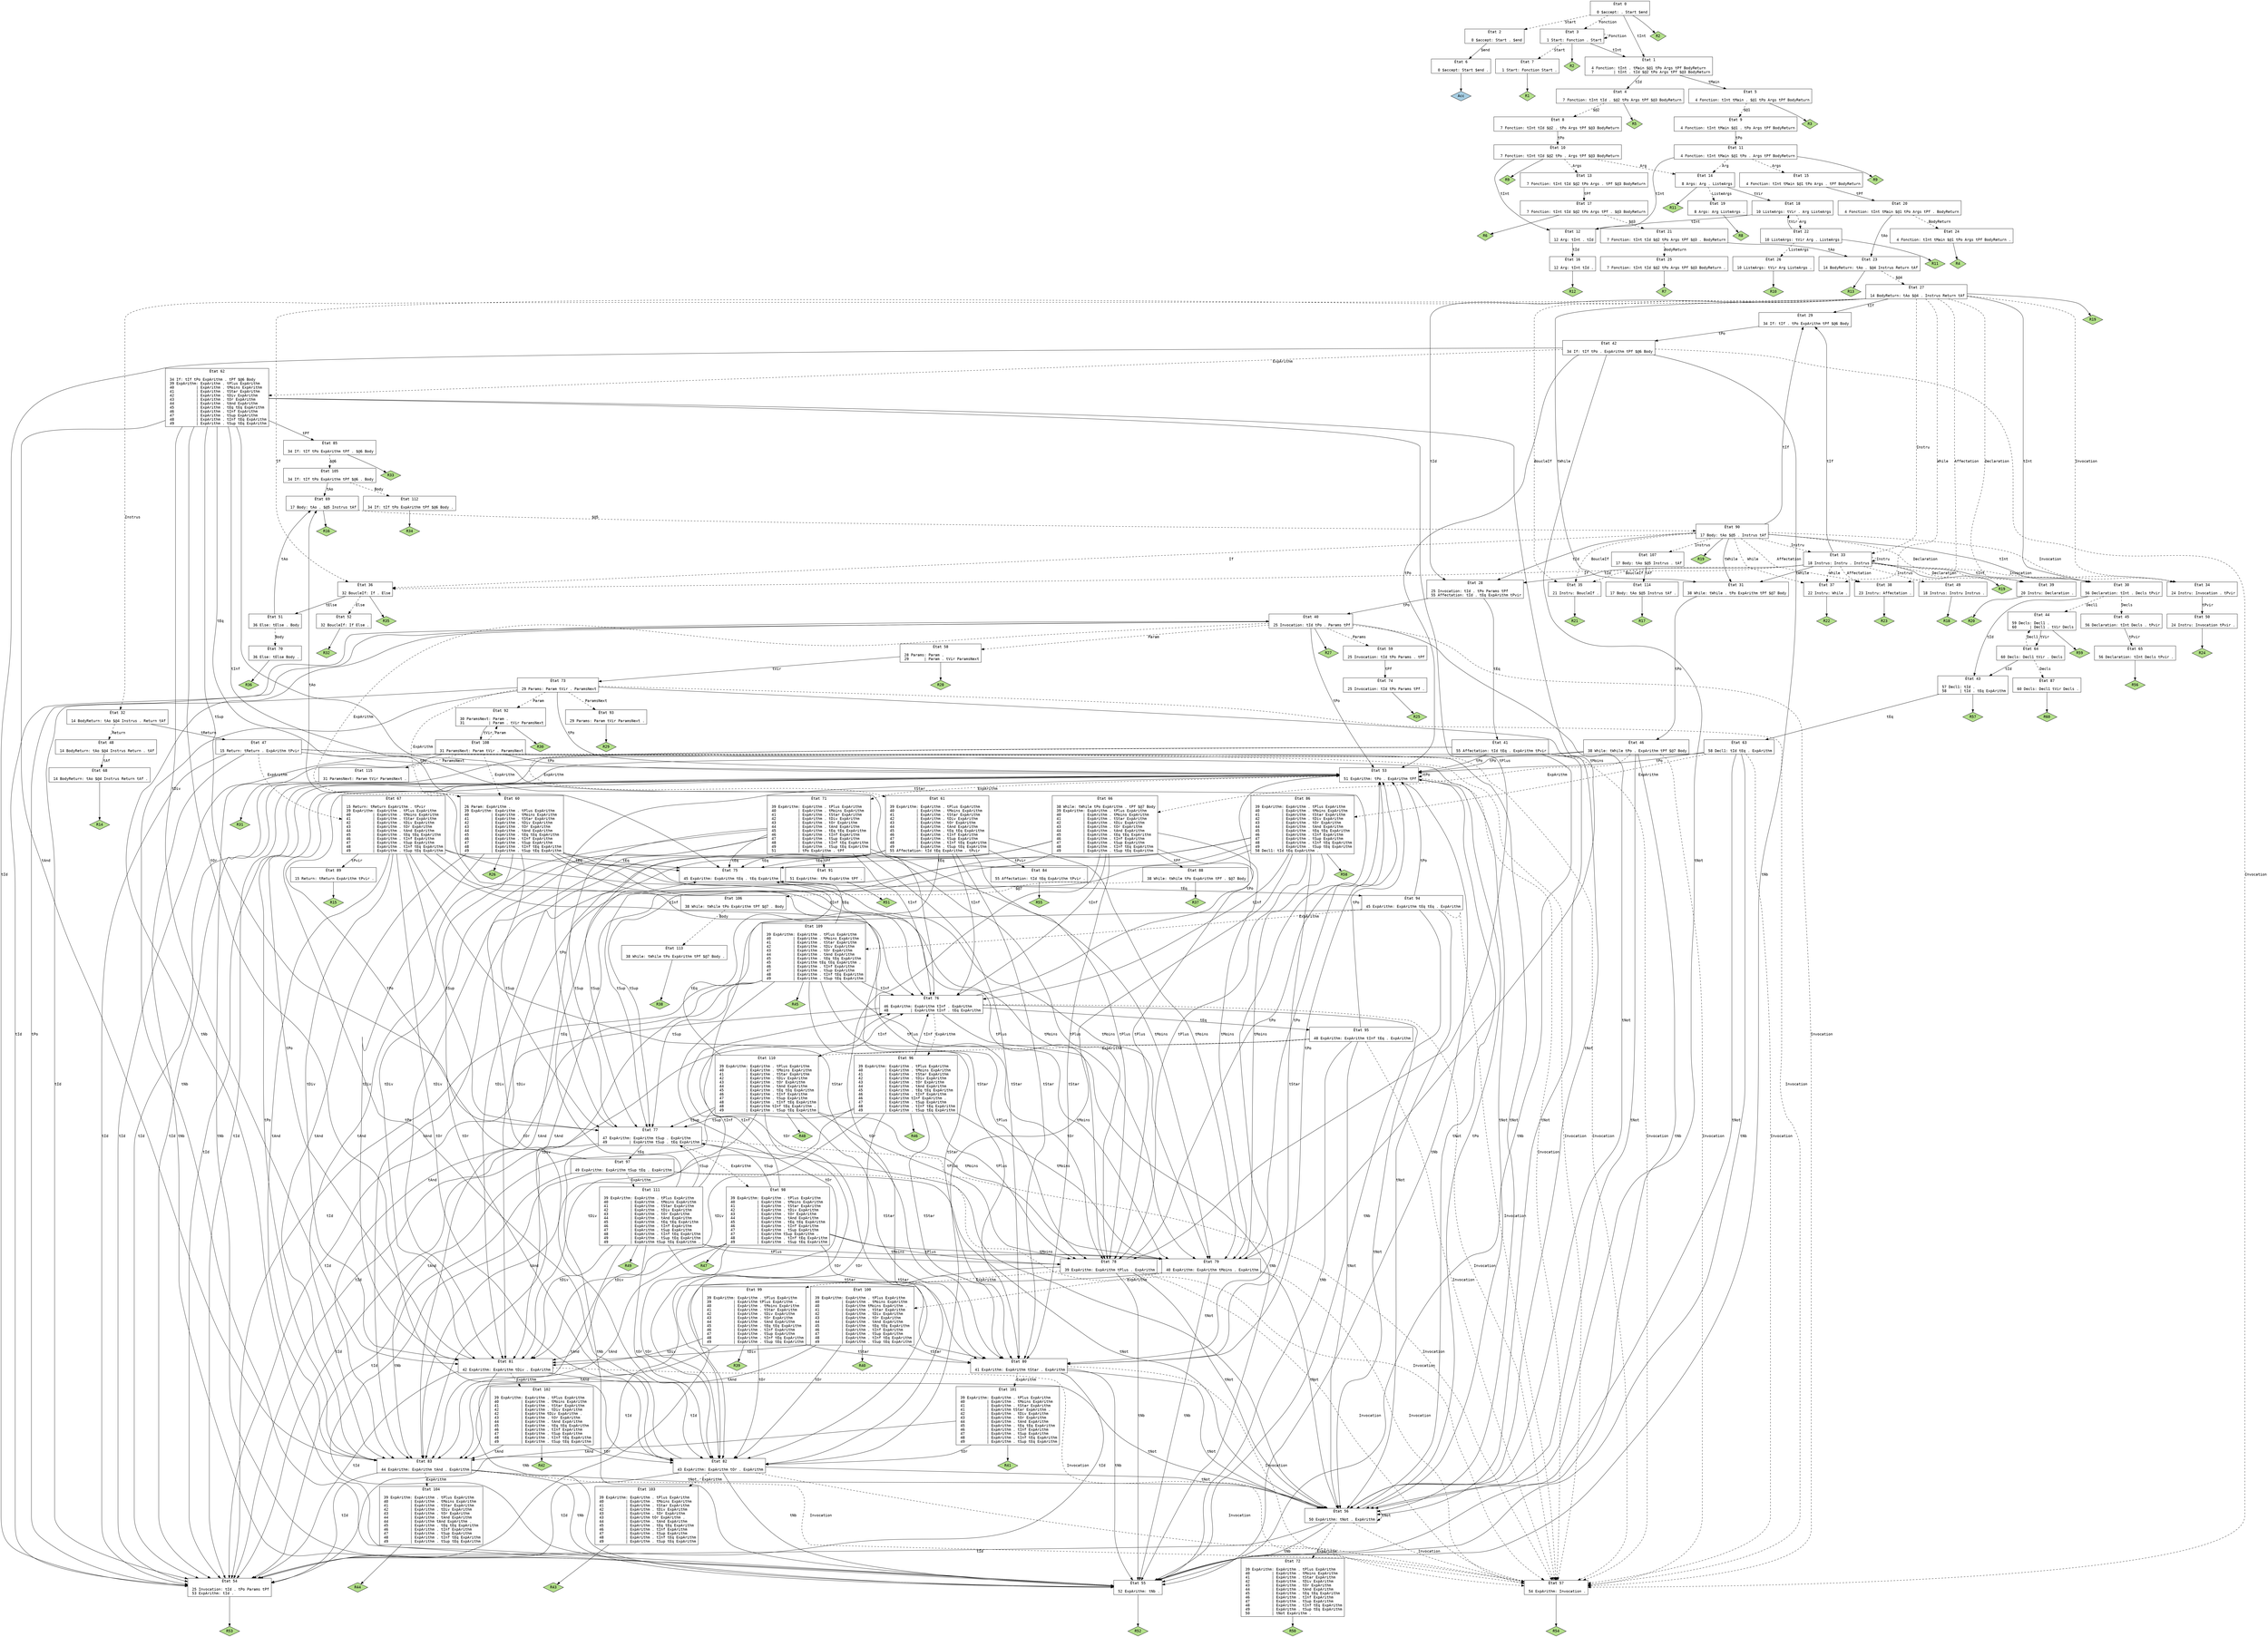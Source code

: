 // Produit par GNU Bison 3.0.2.
// Rapporter les bugs à <bug-bison@gnu.org>.
// Page d'accueil: <http://www.gnu.org/software/bison/>.

digraph "source.yacc"
{
  node [fontname = courier, shape = box, colorscheme = paired6]
  edge [fontname = courier]

  0 [label="État 0\n\l  0 $accept: . Start $end\l"]
  0 -> 1 [style=solid label="tInt"]
  0 -> 2 [style=dashed label="Start"]
  0 -> 3 [style=dashed label="Fonction"]
  0 -> "0R2" [style=solid]
 "0R2" [label="R2", fillcolor=3, shape=diamond, style=filled]
  1 [label="État 1\n\l  4 Fonction: tInt . tMain $@1 tPo Args tPf BodyReturn\l  7         | tInt . tId $@2 tPo Args tPf $@3 BodyReturn\l"]
  1 -> 4 [style=solid label="tId"]
  1 -> 5 [style=solid label="tMain"]
  2 [label="État 2\n\l  0 $accept: Start . $end\l"]
  2 -> 6 [style=solid label="$end"]
  3 [label="État 3\n\l  1 Start: Fonction . Start\l"]
  3 -> 1 [style=solid label="tInt"]
  3 -> 7 [style=dashed label="Start"]
  3 -> 3 [style=dashed label="Fonction"]
  3 -> "3R2" [style=solid]
 "3R2" [label="R2", fillcolor=3, shape=diamond, style=filled]
  4 [label="État 4\n\l  7 Fonction: tInt tId . $@2 tPo Args tPf $@3 BodyReturn\l"]
  4 -> 8 [style=dashed label="$@2"]
  4 -> "4R5" [style=solid]
 "4R5" [label="R5", fillcolor=3, shape=diamond, style=filled]
  5 [label="État 5\n\l  4 Fonction: tInt tMain . $@1 tPo Args tPf BodyReturn\l"]
  5 -> 9 [style=dashed label="$@1"]
  5 -> "5R3" [style=solid]
 "5R3" [label="R3", fillcolor=3, shape=diamond, style=filled]
  6 [label="État 6\n\l  0 $accept: Start $end .\l"]
  6 -> "6R0" [style=solid]
 "6R0" [label="Acc", fillcolor=1, shape=diamond, style=filled]
  7 [label="État 7\n\l  1 Start: Fonction Start .\l"]
  7 -> "7R1" [style=solid]
 "7R1" [label="R1", fillcolor=3, shape=diamond, style=filled]
  8 [label="État 8\n\l  7 Fonction: tInt tId $@2 . tPo Args tPf $@3 BodyReturn\l"]
  8 -> 10 [style=solid label="tPo"]
  9 [label="État 9\n\l  4 Fonction: tInt tMain $@1 . tPo Args tPf BodyReturn\l"]
  9 -> 11 [style=solid label="tPo"]
  10 [label="État 10\n\l  7 Fonction: tInt tId $@2 tPo . Args tPf $@3 BodyReturn\l"]
  10 -> 12 [style=solid label="tInt"]
  10 -> 13 [style=dashed label="Args"]
  10 -> 14 [style=dashed label="Arg"]
  10 -> "10R9" [style=solid]
 "10R9" [label="R9", fillcolor=3, shape=diamond, style=filled]
  11 [label="État 11\n\l  4 Fonction: tInt tMain $@1 tPo . Args tPf BodyReturn\l"]
  11 -> 12 [style=solid label="tInt"]
  11 -> 15 [style=dashed label="Args"]
  11 -> 14 [style=dashed label="Arg"]
  11 -> "11R9" [style=solid]
 "11R9" [label="R9", fillcolor=3, shape=diamond, style=filled]
  12 [label="État 12\n\l 12 Arg: tInt . tId\l"]
  12 -> 16 [style=solid label="tId"]
  13 [label="État 13\n\l  7 Fonction: tInt tId $@2 tPo Args . tPf $@3 BodyReturn\l"]
  13 -> 17 [style=solid label="tPf"]
  14 [label="État 14\n\l  8 Args: Arg . ListeArgs\l"]
  14 -> 18 [style=solid label="tVir"]
  14 -> 19 [style=dashed label="ListeArgs"]
  14 -> "14R11" [style=solid]
 "14R11" [label="R11", fillcolor=3, shape=diamond, style=filled]
  15 [label="État 15\n\l  4 Fonction: tInt tMain $@1 tPo Args . tPf BodyReturn\l"]
  15 -> 20 [style=solid label="tPf"]
  16 [label="État 16\n\l 12 Arg: tInt tId .\l"]
  16 -> "16R12" [style=solid]
 "16R12" [label="R12", fillcolor=3, shape=diamond, style=filled]
  17 [label="État 17\n\l  7 Fonction: tInt tId $@2 tPo Args tPf . $@3 BodyReturn\l"]
  17 -> 21 [style=dashed label="$@3"]
  17 -> "17R6" [style=solid]
 "17R6" [label="R6", fillcolor=3, shape=diamond, style=filled]
  18 [label="État 18\n\l 10 ListeArgs: tVir . Arg ListeArgs\l"]
  18 -> 12 [style=solid label="tInt"]
  18 -> 22 [style=dashed label="Arg"]
  19 [label="État 19\n\l  8 Args: Arg ListeArgs .\l"]
  19 -> "19R8" [style=solid]
 "19R8" [label="R8", fillcolor=3, shape=diamond, style=filled]
  20 [label="État 20\n\l  4 Fonction: tInt tMain $@1 tPo Args tPf . BodyReturn\l"]
  20 -> 23 [style=solid label="tAo"]
  20 -> 24 [style=dashed label="BodyReturn"]
  21 [label="État 21\n\l  7 Fonction: tInt tId $@2 tPo Args tPf $@3 . BodyReturn\l"]
  21 -> 23 [style=solid label="tAo"]
  21 -> 25 [style=dashed label="BodyReturn"]
  22 [label="État 22\n\l 10 ListeArgs: tVir Arg . ListeArgs\l"]
  22 -> 18 [style=solid label="tVir"]
  22 -> 26 [style=dashed label="ListeArgs"]
  22 -> "22R11" [style=solid]
 "22R11" [label="R11", fillcolor=3, shape=diamond, style=filled]
  23 [label="État 23\n\l 14 BodyReturn: tAo . $@4 Instrus Return tAf\l"]
  23 -> 27 [style=dashed label="$@4"]
  23 -> "23R13" [style=solid]
 "23R13" [label="R13", fillcolor=3, shape=diamond, style=filled]
  24 [label="État 24\n\l  4 Fonction: tInt tMain $@1 tPo Args tPf BodyReturn .\l"]
  24 -> "24R4" [style=solid]
 "24R4" [label="R4", fillcolor=3, shape=diamond, style=filled]
  25 [label="État 25\n\l  7 Fonction: tInt tId $@2 tPo Args tPf $@3 BodyReturn .\l"]
  25 -> "25R7" [style=solid]
 "25R7" [label="R7", fillcolor=3, shape=diamond, style=filled]
  26 [label="État 26\n\l 10 ListeArgs: tVir Arg ListeArgs .\l"]
  26 -> "26R10" [style=solid]
 "26R10" [label="R10", fillcolor=3, shape=diamond, style=filled]
  27 [label="État 27\n\l 14 BodyReturn: tAo $@4 . Instrus Return tAf\l"]
  27 -> 28 [style=solid label="tId"]
  27 -> 29 [style=solid label="tIf"]
  27 -> 30 [style=solid label="tInt"]
  27 -> 31 [style=solid label="tWhile"]
  27 -> 32 [style=dashed label="Instrus"]
  27 -> 33 [style=dashed label="Instru"]
  27 -> 34 [style=dashed label="Invocation"]
  27 -> 35 [style=dashed label="BoucleIf"]
  27 -> 36 [style=dashed label="If"]
  27 -> 37 [style=dashed label="While"]
  27 -> 38 [style=dashed label="Affectation"]
  27 -> 39 [style=dashed label="Declaration"]
  27 -> "27R19" [style=solid]
 "27R19" [label="R19", fillcolor=3, shape=diamond, style=filled]
  28 [label="État 28\n\l 25 Invocation: tId . tPo Params tPf\l 55 Affectation: tId . tEq ExpArithm tPvir\l"]
  28 -> 40 [style=solid label="tPo"]
  28 -> 41 [style=solid label="tEq"]
  29 [label="État 29\n\l 34 If: tIf . tPo ExpArithm tPf $@6 Body\l"]
  29 -> 42 [style=solid label="tPo"]
  30 [label="État 30\n\l 56 Declaration: tInt . Decls tPvir\l"]
  30 -> 43 [style=solid label="tId"]
  30 -> 44 [style=dashed label="Decl1"]
  30 -> 45 [style=dashed label="Decls"]
  31 [label="État 31\n\l 38 While: tWhile . tPo ExpArithm tPf $@7 Body\l"]
  31 -> 46 [style=solid label="tPo"]
  32 [label="État 32\n\l 14 BodyReturn: tAo $@4 Instrus . Return tAf\l"]
  32 -> 47 [style=solid label="tReturn"]
  32 -> 48 [style=dashed label="Return"]
  33 [label="État 33\n\l 18 Instrus: Instru . Instrus\l"]
  33 -> 28 [style=solid label="tId"]
  33 -> 29 [style=solid label="tIf"]
  33 -> 30 [style=solid label="tInt"]
  33 -> 31 [style=solid label="tWhile"]
  33 -> 49 [style=dashed label="Instrus"]
  33 -> 33 [style=dashed label="Instru"]
  33 -> 34 [style=dashed label="Invocation"]
  33 -> 35 [style=dashed label="BoucleIf"]
  33 -> 36 [style=dashed label="If"]
  33 -> 37 [style=dashed label="While"]
  33 -> 38 [style=dashed label="Affectation"]
  33 -> 39 [style=dashed label="Declaration"]
  33 -> "33R19" [style=solid]
 "33R19" [label="R19", fillcolor=3, shape=diamond, style=filled]
  34 [label="État 34\n\l 24 Instru: Invocation . tPvir\l"]
  34 -> 50 [style=solid label="tPvir"]
  35 [label="État 35\n\l 21 Instru: BoucleIf .\l"]
  35 -> "35R21" [style=solid]
 "35R21" [label="R21", fillcolor=3, shape=diamond, style=filled]
  36 [label="État 36\n\l 32 BoucleIf: If . Else\l"]
  36 -> 51 [style=solid label="tElse"]
  36 -> 52 [style=dashed label="Else"]
  36 -> "36R35" [style=solid]
 "36R35" [label="R35", fillcolor=3, shape=diamond, style=filled]
  37 [label="État 37\n\l 22 Instru: While .\l"]
  37 -> "37R22" [style=solid]
 "37R22" [label="R22", fillcolor=3, shape=diamond, style=filled]
  38 [label="État 38\n\l 23 Instru: Affectation .\l"]
  38 -> "38R23" [style=solid]
 "38R23" [label="R23", fillcolor=3, shape=diamond, style=filled]
  39 [label="État 39\n\l 20 Instru: Declaration .\l"]
  39 -> "39R20" [style=solid]
 "39R20" [label="R20", fillcolor=3, shape=diamond, style=filled]
  40 [label="État 40\n\l 25 Invocation: tId tPo . Params tPf\l"]
  40 -> 53 [style=solid label="tPo"]
  40 -> 54 [style=solid label="tId"]
  40 -> 55 [style=solid label="tNb"]
  40 -> 56 [style=solid label="tNot"]
  40 -> 57 [style=dashed label="Invocation"]
  40 -> 58 [style=dashed label="Param"]
  40 -> 59 [style=dashed label="Params"]
  40 -> 60 [style=dashed label="ExpArithm"]
  40 -> "40R27" [style=solid]
 "40R27" [label="R27", fillcolor=3, shape=diamond, style=filled]
  41 [label="État 41\n\l 55 Affectation: tId tEq . ExpArithm tPvir\l"]
  41 -> 53 [style=solid label="tPo"]
  41 -> 54 [style=solid label="tId"]
  41 -> 55 [style=solid label="tNb"]
  41 -> 56 [style=solid label="tNot"]
  41 -> 57 [style=dashed label="Invocation"]
  41 -> 61 [style=dashed label="ExpArithm"]
  42 [label="État 42\n\l 34 If: tIf tPo . ExpArithm tPf $@6 Body\l"]
  42 -> 53 [style=solid label="tPo"]
  42 -> 54 [style=solid label="tId"]
  42 -> 55 [style=solid label="tNb"]
  42 -> 56 [style=solid label="tNot"]
  42 -> 57 [style=dashed label="Invocation"]
  42 -> 62 [style=dashed label="ExpArithm"]
  43 [label="État 43\n\l 57 Decl1: tId .\l 58      | tId . tEq ExpArithm\l"]
  43 -> 63 [style=solid label="tEq"]
  43 -> "43R57" [style=solid]
 "43R57" [label="R57", fillcolor=3, shape=diamond, style=filled]
  44 [label="État 44\n\l 59 Decls: Decl1 .\l 60      | Decl1 . tVir Decls\l"]
  44 -> 64 [style=solid label="tVir"]
  44 -> "44R59" [style=solid]
 "44R59" [label="R59", fillcolor=3, shape=diamond, style=filled]
  45 [label="État 45\n\l 56 Declaration: tInt Decls . tPvir\l"]
  45 -> 65 [style=solid label="tPvir"]
  46 [label="État 46\n\l 38 While: tWhile tPo . ExpArithm tPf $@7 Body\l"]
  46 -> 53 [style=solid label="tPo"]
  46 -> 54 [style=solid label="tId"]
  46 -> 55 [style=solid label="tNb"]
  46 -> 56 [style=solid label="tNot"]
  46 -> 57 [style=dashed label="Invocation"]
  46 -> 66 [style=dashed label="ExpArithm"]
  47 [label="État 47\n\l 15 Return: tReturn . ExpArithm tPvir\l"]
  47 -> 53 [style=solid label="tPo"]
  47 -> 54 [style=solid label="tId"]
  47 -> 55 [style=solid label="tNb"]
  47 -> 56 [style=solid label="tNot"]
  47 -> 57 [style=dashed label="Invocation"]
  47 -> 67 [style=dashed label="ExpArithm"]
  48 [label="État 48\n\l 14 BodyReturn: tAo $@4 Instrus Return . tAf\l"]
  48 -> 68 [style=solid label="tAf"]
  49 [label="État 49\n\l 18 Instrus: Instru Instrus .\l"]
  49 -> "49R18" [style=solid]
 "49R18" [label="R18", fillcolor=3, shape=diamond, style=filled]
  50 [label="État 50\n\l 24 Instru: Invocation tPvir .\l"]
  50 -> "50R24" [style=solid]
 "50R24" [label="R24", fillcolor=3, shape=diamond, style=filled]
  51 [label="État 51\n\l 36 Else: tElse . Body\l"]
  51 -> 69 [style=solid label="tAo"]
  51 -> 70 [style=dashed label="Body"]
  52 [label="État 52\n\l 32 BoucleIf: If Else .\l"]
  52 -> "52R32" [style=solid]
 "52R32" [label="R32", fillcolor=3, shape=diamond, style=filled]
  53 [label="État 53\n\l 51 ExpArithm: tPo . ExpArithm tPf\l"]
  53 -> 53 [style=solid label="tPo"]
  53 -> 54 [style=solid label="tId"]
  53 -> 55 [style=solid label="tNb"]
  53 -> 56 [style=solid label="tNot"]
  53 -> 57 [style=dashed label="Invocation"]
  53 -> 71 [style=dashed label="ExpArithm"]
  54 [label="État 54\n\l 25 Invocation: tId . tPo Params tPf\l 53 ExpArithm: tId .\l"]
  54 -> 40 [style=solid label="tPo"]
  54 -> "54R53" [style=solid]
 "54R53" [label="R53", fillcolor=3, shape=diamond, style=filled]
  55 [label="État 55\n\l 52 ExpArithm: tNb .\l"]
  55 -> "55R52" [style=solid]
 "55R52" [label="R52", fillcolor=3, shape=diamond, style=filled]
  56 [label="État 56\n\l 50 ExpArithm: tNot . ExpArithm\l"]
  56 -> 53 [style=solid label="tPo"]
  56 -> 54 [style=solid label="tId"]
  56 -> 55 [style=solid label="tNb"]
  56 -> 56 [style=solid label="tNot"]
  56 -> 57 [style=dashed label="Invocation"]
  56 -> 72 [style=dashed label="ExpArithm"]
  57 [label="État 57\n\l 54 ExpArithm: Invocation .\l"]
  57 -> "57R54" [style=solid]
 "57R54" [label="R54", fillcolor=3, shape=diamond, style=filled]
  58 [label="État 58\n\l 28 Params: Param .\l 29       | Param . tVir ParamsNext\l"]
  58 -> 73 [style=solid label="tVir"]
  58 -> "58R28" [style=solid]
 "58R28" [label="R28", fillcolor=3, shape=diamond, style=filled]
  59 [label="État 59\n\l 25 Invocation: tId tPo Params . tPf\l"]
  59 -> 74 [style=solid label="tPf"]
  60 [label="État 60\n\l 26 Param: ExpArithm .\l 39 ExpArithm: ExpArithm . tPlus ExpArithm\l 40          | ExpArithm . tMoins ExpArithm\l 41          | ExpArithm . tStar ExpArithm\l 42          | ExpArithm . tDiv ExpArithm\l 43          | ExpArithm . tOr ExpArithm\l 44          | ExpArithm . tAnd ExpArithm\l 45          | ExpArithm . tEq tEq ExpArithm\l 46          | ExpArithm . tInf ExpArithm\l 47          | ExpArithm . tSup ExpArithm\l 48          | ExpArithm . tInf tEq ExpArithm\l 49          | ExpArithm . tSup tEq ExpArithm\l"]
  60 -> 75 [style=solid label="tEq"]
  60 -> 76 [style=solid label="tInf"]
  60 -> 77 [style=solid label="tSup"]
  60 -> 78 [style=solid label="tPlus"]
  60 -> 79 [style=solid label="tMoins"]
  60 -> 80 [style=solid label="tStar"]
  60 -> 81 [style=solid label="tDiv"]
  60 -> 82 [style=solid label="tOr"]
  60 -> 83 [style=solid label="tAnd"]
  60 -> "60R26" [style=solid]
 "60R26" [label="R26", fillcolor=3, shape=diamond, style=filled]
  61 [label="État 61\n\l 39 ExpArithm: ExpArithm . tPlus ExpArithm\l 40          | ExpArithm . tMoins ExpArithm\l 41          | ExpArithm . tStar ExpArithm\l 42          | ExpArithm . tDiv ExpArithm\l 43          | ExpArithm . tOr ExpArithm\l 44          | ExpArithm . tAnd ExpArithm\l 45          | ExpArithm . tEq tEq ExpArithm\l 46          | ExpArithm . tInf ExpArithm\l 47          | ExpArithm . tSup ExpArithm\l 48          | ExpArithm . tInf tEq ExpArithm\l 49          | ExpArithm . tSup tEq ExpArithm\l 55 Affectation: tId tEq ExpArithm . tPvir\l"]
  61 -> 84 [style=solid label="tPvir"]
  61 -> 75 [style=solid label="tEq"]
  61 -> 76 [style=solid label="tInf"]
  61 -> 77 [style=solid label="tSup"]
  61 -> 78 [style=solid label="tPlus"]
  61 -> 79 [style=solid label="tMoins"]
  61 -> 80 [style=solid label="tStar"]
  61 -> 81 [style=solid label="tDiv"]
  61 -> 82 [style=solid label="tOr"]
  61 -> 83 [style=solid label="tAnd"]
  62 [label="État 62\n\l 34 If: tIf tPo ExpArithm . tPf $@6 Body\l 39 ExpArithm: ExpArithm . tPlus ExpArithm\l 40          | ExpArithm . tMoins ExpArithm\l 41          | ExpArithm . tStar ExpArithm\l 42          | ExpArithm . tDiv ExpArithm\l 43          | ExpArithm . tOr ExpArithm\l 44          | ExpArithm . tAnd ExpArithm\l 45          | ExpArithm . tEq tEq ExpArithm\l 46          | ExpArithm . tInf ExpArithm\l 47          | ExpArithm . tSup ExpArithm\l 48          | ExpArithm . tInf tEq ExpArithm\l 49          | ExpArithm . tSup tEq ExpArithm\l"]
  62 -> 85 [style=solid label="tPf"]
  62 -> 75 [style=solid label="tEq"]
  62 -> 76 [style=solid label="tInf"]
  62 -> 77 [style=solid label="tSup"]
  62 -> 78 [style=solid label="tPlus"]
  62 -> 79 [style=solid label="tMoins"]
  62 -> 80 [style=solid label="tStar"]
  62 -> 81 [style=solid label="tDiv"]
  62 -> 82 [style=solid label="tOr"]
  62 -> 83 [style=solid label="tAnd"]
  63 [label="État 63\n\l 58 Decl1: tId tEq . ExpArithm\l"]
  63 -> 53 [style=solid label="tPo"]
  63 -> 54 [style=solid label="tId"]
  63 -> 55 [style=solid label="tNb"]
  63 -> 56 [style=solid label="tNot"]
  63 -> 57 [style=dashed label="Invocation"]
  63 -> 86 [style=dashed label="ExpArithm"]
  64 [label="État 64\n\l 60 Decls: Decl1 tVir . Decls\l"]
  64 -> 43 [style=solid label="tId"]
  64 -> 44 [style=dashed label="Decl1"]
  64 -> 87 [style=dashed label="Decls"]
  65 [label="État 65\n\l 56 Declaration: tInt Decls tPvir .\l"]
  65 -> "65R56" [style=solid]
 "65R56" [label="R56", fillcolor=3, shape=diamond, style=filled]
  66 [label="État 66\n\l 38 While: tWhile tPo ExpArithm . tPf $@7 Body\l 39 ExpArithm: ExpArithm . tPlus ExpArithm\l 40          | ExpArithm . tMoins ExpArithm\l 41          | ExpArithm . tStar ExpArithm\l 42          | ExpArithm . tDiv ExpArithm\l 43          | ExpArithm . tOr ExpArithm\l 44          | ExpArithm . tAnd ExpArithm\l 45          | ExpArithm . tEq tEq ExpArithm\l 46          | ExpArithm . tInf ExpArithm\l 47          | ExpArithm . tSup ExpArithm\l 48          | ExpArithm . tInf tEq ExpArithm\l 49          | ExpArithm . tSup tEq ExpArithm\l"]
  66 -> 88 [style=solid label="tPf"]
  66 -> 75 [style=solid label="tEq"]
  66 -> 76 [style=solid label="tInf"]
  66 -> 77 [style=solid label="tSup"]
  66 -> 78 [style=solid label="tPlus"]
  66 -> 79 [style=solid label="tMoins"]
  66 -> 80 [style=solid label="tStar"]
  66 -> 81 [style=solid label="tDiv"]
  66 -> 82 [style=solid label="tOr"]
  66 -> 83 [style=solid label="tAnd"]
  67 [label="État 67\n\l 15 Return: tReturn ExpArithm . tPvir\l 39 ExpArithm: ExpArithm . tPlus ExpArithm\l 40          | ExpArithm . tMoins ExpArithm\l 41          | ExpArithm . tStar ExpArithm\l 42          | ExpArithm . tDiv ExpArithm\l 43          | ExpArithm . tOr ExpArithm\l 44          | ExpArithm . tAnd ExpArithm\l 45          | ExpArithm . tEq tEq ExpArithm\l 46          | ExpArithm . tInf ExpArithm\l 47          | ExpArithm . tSup ExpArithm\l 48          | ExpArithm . tInf tEq ExpArithm\l 49          | ExpArithm . tSup tEq ExpArithm\l"]
  67 -> 89 [style=solid label="tPvir"]
  67 -> 75 [style=solid label="tEq"]
  67 -> 76 [style=solid label="tInf"]
  67 -> 77 [style=solid label="tSup"]
  67 -> 78 [style=solid label="tPlus"]
  67 -> 79 [style=solid label="tMoins"]
  67 -> 80 [style=solid label="tStar"]
  67 -> 81 [style=solid label="tDiv"]
  67 -> 82 [style=solid label="tOr"]
  67 -> 83 [style=solid label="tAnd"]
  68 [label="État 68\n\l 14 BodyReturn: tAo $@4 Instrus Return tAf .\l"]
  68 -> "68R14" [style=solid]
 "68R14" [label="R14", fillcolor=3, shape=diamond, style=filled]
  69 [label="État 69\n\l 17 Body: tAo . $@5 Instrus tAf\l"]
  69 -> 90 [style=dashed label="$@5"]
  69 -> "69R16" [style=solid]
 "69R16" [label="R16", fillcolor=3, shape=diamond, style=filled]
  70 [label="État 70\n\l 36 Else: tElse Body .\l"]
  70 -> "70R36" [style=solid]
 "70R36" [label="R36", fillcolor=3, shape=diamond, style=filled]
  71 [label="État 71\n\l 39 ExpArithm: ExpArithm . tPlus ExpArithm\l 40          | ExpArithm . tMoins ExpArithm\l 41          | ExpArithm . tStar ExpArithm\l 42          | ExpArithm . tDiv ExpArithm\l 43          | ExpArithm . tOr ExpArithm\l 44          | ExpArithm . tAnd ExpArithm\l 45          | ExpArithm . tEq tEq ExpArithm\l 46          | ExpArithm . tInf ExpArithm\l 47          | ExpArithm . tSup ExpArithm\l 48          | ExpArithm . tInf tEq ExpArithm\l 49          | ExpArithm . tSup tEq ExpArithm\l 51          | tPo ExpArithm . tPf\l"]
  71 -> 91 [style=solid label="tPf"]
  71 -> 75 [style=solid label="tEq"]
  71 -> 76 [style=solid label="tInf"]
  71 -> 77 [style=solid label="tSup"]
  71 -> 78 [style=solid label="tPlus"]
  71 -> 79 [style=solid label="tMoins"]
  71 -> 80 [style=solid label="tStar"]
  71 -> 81 [style=solid label="tDiv"]
  71 -> 82 [style=solid label="tOr"]
  71 -> 83 [style=solid label="tAnd"]
  72 [label="État 72\n\l 39 ExpArithm: ExpArithm . tPlus ExpArithm\l 40          | ExpArithm . tMoins ExpArithm\l 41          | ExpArithm . tStar ExpArithm\l 42          | ExpArithm . tDiv ExpArithm\l 43          | ExpArithm . tOr ExpArithm\l 44          | ExpArithm . tAnd ExpArithm\l 45          | ExpArithm . tEq tEq ExpArithm\l 46          | ExpArithm . tInf ExpArithm\l 47          | ExpArithm . tSup ExpArithm\l 48          | ExpArithm . tInf tEq ExpArithm\l 49          | ExpArithm . tSup tEq ExpArithm\l 50          | tNot ExpArithm .\l"]
  72 -> "72R50" [style=solid]
 "72R50" [label="R50", fillcolor=3, shape=diamond, style=filled]
  73 [label="État 73\n\l 29 Params: Param tVir . ParamsNext\l"]
  73 -> 53 [style=solid label="tPo"]
  73 -> 54 [style=solid label="tId"]
  73 -> 55 [style=solid label="tNb"]
  73 -> 56 [style=solid label="tNot"]
  73 -> 57 [style=dashed label="Invocation"]
  73 -> 92 [style=dashed label="Param"]
  73 -> 93 [style=dashed label="ParamsNext"]
  73 -> 60 [style=dashed label="ExpArithm"]
  74 [label="État 74\n\l 25 Invocation: tId tPo Params tPf .\l"]
  74 -> "74R25" [style=solid]
 "74R25" [label="R25", fillcolor=3, shape=diamond, style=filled]
  75 [label="État 75\n\l 45 ExpArithm: ExpArithm tEq . tEq ExpArithm\l"]
  75 -> 94 [style=solid label="tEq"]
  76 [label="État 76\n\l 46 ExpArithm: ExpArithm tInf . ExpArithm\l 48          | ExpArithm tInf . tEq ExpArithm\l"]
  76 -> 53 [style=solid label="tPo"]
  76 -> 54 [style=solid label="tId"]
  76 -> 55 [style=solid label="tNb"]
  76 -> 95 [style=solid label="tEq"]
  76 -> 56 [style=solid label="tNot"]
  76 -> 57 [style=dashed label="Invocation"]
  76 -> 96 [style=dashed label="ExpArithm"]
  77 [label="État 77\n\l 47 ExpArithm: ExpArithm tSup . ExpArithm\l 49          | ExpArithm tSup . tEq ExpArithm\l"]
  77 -> 53 [style=solid label="tPo"]
  77 -> 54 [style=solid label="tId"]
  77 -> 55 [style=solid label="tNb"]
  77 -> 97 [style=solid label="tEq"]
  77 -> 56 [style=solid label="tNot"]
  77 -> 57 [style=dashed label="Invocation"]
  77 -> 98 [style=dashed label="ExpArithm"]
  78 [label="État 78\n\l 39 ExpArithm: ExpArithm tPlus . ExpArithm\l"]
  78 -> 53 [style=solid label="tPo"]
  78 -> 54 [style=solid label="tId"]
  78 -> 55 [style=solid label="tNb"]
  78 -> 56 [style=solid label="tNot"]
  78 -> 57 [style=dashed label="Invocation"]
  78 -> 99 [style=dashed label="ExpArithm"]
  79 [label="État 79\n\l 40 ExpArithm: ExpArithm tMoins . ExpArithm\l"]
  79 -> 53 [style=solid label="tPo"]
  79 -> 54 [style=solid label="tId"]
  79 -> 55 [style=solid label="tNb"]
  79 -> 56 [style=solid label="tNot"]
  79 -> 57 [style=dashed label="Invocation"]
  79 -> 100 [style=dashed label="ExpArithm"]
  80 [label="État 80\n\l 41 ExpArithm: ExpArithm tStar . ExpArithm\l"]
  80 -> 53 [style=solid label="tPo"]
  80 -> 54 [style=solid label="tId"]
  80 -> 55 [style=solid label="tNb"]
  80 -> 56 [style=solid label="tNot"]
  80 -> 57 [style=dashed label="Invocation"]
  80 -> 101 [style=dashed label="ExpArithm"]
  81 [label="État 81\n\l 42 ExpArithm: ExpArithm tDiv . ExpArithm\l"]
  81 -> 53 [style=solid label="tPo"]
  81 -> 54 [style=solid label="tId"]
  81 -> 55 [style=solid label="tNb"]
  81 -> 56 [style=solid label="tNot"]
  81 -> 57 [style=dashed label="Invocation"]
  81 -> 102 [style=dashed label="ExpArithm"]
  82 [label="État 82\n\l 43 ExpArithm: ExpArithm tOr . ExpArithm\l"]
  82 -> 53 [style=solid label="tPo"]
  82 -> 54 [style=solid label="tId"]
  82 -> 55 [style=solid label="tNb"]
  82 -> 56 [style=solid label="tNot"]
  82 -> 57 [style=dashed label="Invocation"]
  82 -> 103 [style=dashed label="ExpArithm"]
  83 [label="État 83\n\l 44 ExpArithm: ExpArithm tAnd . ExpArithm\l"]
  83 -> 53 [style=solid label="tPo"]
  83 -> 54 [style=solid label="tId"]
  83 -> 55 [style=solid label="tNb"]
  83 -> 56 [style=solid label="tNot"]
  83 -> 57 [style=dashed label="Invocation"]
  83 -> 104 [style=dashed label="ExpArithm"]
  84 [label="État 84\n\l 55 Affectation: tId tEq ExpArithm tPvir .\l"]
  84 -> "84R55" [style=solid]
 "84R55" [label="R55", fillcolor=3, shape=diamond, style=filled]
  85 [label="État 85\n\l 34 If: tIf tPo ExpArithm tPf . $@6 Body\l"]
  85 -> 105 [style=dashed label="$@6"]
  85 -> "85R33" [style=solid]
 "85R33" [label="R33", fillcolor=3, shape=diamond, style=filled]
  86 [label="État 86\n\l 39 ExpArithm: ExpArithm . tPlus ExpArithm\l 40          | ExpArithm . tMoins ExpArithm\l 41          | ExpArithm . tStar ExpArithm\l 42          | ExpArithm . tDiv ExpArithm\l 43          | ExpArithm . tOr ExpArithm\l 44          | ExpArithm . tAnd ExpArithm\l 45          | ExpArithm . tEq tEq ExpArithm\l 46          | ExpArithm . tInf ExpArithm\l 47          | ExpArithm . tSup ExpArithm\l 48          | ExpArithm . tInf tEq ExpArithm\l 49          | ExpArithm . tSup tEq ExpArithm\l 58 Decl1: tId tEq ExpArithm .\l"]
  86 -> 75 [style=solid label="tEq"]
  86 -> 76 [style=solid label="tInf"]
  86 -> 77 [style=solid label="tSup"]
  86 -> 78 [style=solid label="tPlus"]
  86 -> 79 [style=solid label="tMoins"]
  86 -> 80 [style=solid label="tStar"]
  86 -> 81 [style=solid label="tDiv"]
  86 -> 82 [style=solid label="tOr"]
  86 -> 83 [style=solid label="tAnd"]
  86 -> "86R58" [style=solid]
 "86R58" [label="R58", fillcolor=3, shape=diamond, style=filled]
  87 [label="État 87\n\l 60 Decls: Decl1 tVir Decls .\l"]
  87 -> "87R60" [style=solid]
 "87R60" [label="R60", fillcolor=3, shape=diamond, style=filled]
  88 [label="État 88\n\l 38 While: tWhile tPo ExpArithm tPf . $@7 Body\l"]
  88 -> 106 [style=dashed label="$@7"]
  88 -> "88R37" [style=solid]
 "88R37" [label="R37", fillcolor=3, shape=diamond, style=filled]
  89 [label="État 89\n\l 15 Return: tReturn ExpArithm tPvir .\l"]
  89 -> "89R15" [style=solid]
 "89R15" [label="R15", fillcolor=3, shape=diamond, style=filled]
  90 [label="État 90\n\l 17 Body: tAo $@5 . Instrus tAf\l"]
  90 -> 28 [style=solid label="tId"]
  90 -> 29 [style=solid label="tIf"]
  90 -> 30 [style=solid label="tInt"]
  90 -> 31 [style=solid label="tWhile"]
  90 -> 107 [style=dashed label="Instrus"]
  90 -> 33 [style=dashed label="Instru"]
  90 -> 34 [style=dashed label="Invocation"]
  90 -> 35 [style=dashed label="BoucleIf"]
  90 -> 36 [style=dashed label="If"]
  90 -> 37 [style=dashed label="While"]
  90 -> 38 [style=dashed label="Affectation"]
  90 -> 39 [style=dashed label="Declaration"]
  90 -> "90R19" [style=solid]
 "90R19" [label="R19", fillcolor=3, shape=diamond, style=filled]
  91 [label="État 91\n\l 51 ExpArithm: tPo ExpArithm tPf .\l"]
  91 -> "91R51" [style=solid]
 "91R51" [label="R51", fillcolor=3, shape=diamond, style=filled]
  92 [label="État 92\n\l 30 ParamsNext: Param .\l 31           | Param . tVir ParamsNext\l"]
  92 -> 108 [style=solid label="tVir"]
  92 -> "92R30" [style=solid]
 "92R30" [label="R30", fillcolor=3, shape=diamond, style=filled]
  93 [label="État 93\n\l 29 Params: Param tVir ParamsNext .\l"]
  93 -> "93R29" [style=solid]
 "93R29" [label="R29", fillcolor=3, shape=diamond, style=filled]
  94 [label="État 94\n\l 45 ExpArithm: ExpArithm tEq tEq . ExpArithm\l"]
  94 -> 53 [style=solid label="tPo"]
  94 -> 54 [style=solid label="tId"]
  94 -> 55 [style=solid label="tNb"]
  94 -> 56 [style=solid label="tNot"]
  94 -> 57 [style=dashed label="Invocation"]
  94 -> 109 [style=dashed label="ExpArithm"]
  95 [label="État 95\n\l 48 ExpArithm: ExpArithm tInf tEq . ExpArithm\l"]
  95 -> 53 [style=solid label="tPo"]
  95 -> 54 [style=solid label="tId"]
  95 -> 55 [style=solid label="tNb"]
  95 -> 56 [style=solid label="tNot"]
  95 -> 57 [style=dashed label="Invocation"]
  95 -> 110 [style=dashed label="ExpArithm"]
  96 [label="État 96\n\l 39 ExpArithm: ExpArithm . tPlus ExpArithm\l 40          | ExpArithm . tMoins ExpArithm\l 41          | ExpArithm . tStar ExpArithm\l 42          | ExpArithm . tDiv ExpArithm\l 43          | ExpArithm . tOr ExpArithm\l 44          | ExpArithm . tAnd ExpArithm\l 45          | ExpArithm . tEq tEq ExpArithm\l 46          | ExpArithm . tInf ExpArithm\l 46          | ExpArithm tInf ExpArithm .\l 47          | ExpArithm . tSup ExpArithm\l 48          | ExpArithm . tInf tEq ExpArithm\l 49          | ExpArithm . tSup tEq ExpArithm\l"]
  96 -> 76 [style=solid label="tInf"]
  96 -> 77 [style=solid label="tSup"]
  96 -> 78 [style=solid label="tPlus"]
  96 -> 79 [style=solid label="tMoins"]
  96 -> 80 [style=solid label="tStar"]
  96 -> 81 [style=solid label="tDiv"]
  96 -> 82 [style=solid label="tOr"]
  96 -> 83 [style=solid label="tAnd"]
  96 -> "96R46" [style=solid]
 "96R46" [label="R46", fillcolor=3, shape=diamond, style=filled]
  97 [label="État 97\n\l 49 ExpArithm: ExpArithm tSup tEq . ExpArithm\l"]
  97 -> 53 [style=solid label="tPo"]
  97 -> 54 [style=solid label="tId"]
  97 -> 55 [style=solid label="tNb"]
  97 -> 56 [style=solid label="tNot"]
  97 -> 57 [style=dashed label="Invocation"]
  97 -> 111 [style=dashed label="ExpArithm"]
  98 [label="État 98\n\l 39 ExpArithm: ExpArithm . tPlus ExpArithm\l 40          | ExpArithm . tMoins ExpArithm\l 41          | ExpArithm . tStar ExpArithm\l 42          | ExpArithm . tDiv ExpArithm\l 43          | ExpArithm . tOr ExpArithm\l 44          | ExpArithm . tAnd ExpArithm\l 45          | ExpArithm . tEq tEq ExpArithm\l 46          | ExpArithm . tInf ExpArithm\l 47          | ExpArithm . tSup ExpArithm\l 47          | ExpArithm tSup ExpArithm .\l 48          | ExpArithm . tInf tEq ExpArithm\l 49          | ExpArithm . tSup tEq ExpArithm\l"]
  98 -> 76 [style=solid label="tInf"]
  98 -> 77 [style=solid label="tSup"]
  98 -> 78 [style=solid label="tPlus"]
  98 -> 79 [style=solid label="tMoins"]
  98 -> 80 [style=solid label="tStar"]
  98 -> 81 [style=solid label="tDiv"]
  98 -> 82 [style=solid label="tOr"]
  98 -> 83 [style=solid label="tAnd"]
  98 -> "98R47" [style=solid]
 "98R47" [label="R47", fillcolor=3, shape=diamond, style=filled]
  99 [label="État 99\n\l 39 ExpArithm: ExpArithm . tPlus ExpArithm\l 39          | ExpArithm tPlus ExpArithm .\l 40          | ExpArithm . tMoins ExpArithm\l 41          | ExpArithm . tStar ExpArithm\l 42          | ExpArithm . tDiv ExpArithm\l 43          | ExpArithm . tOr ExpArithm\l 44          | ExpArithm . tAnd ExpArithm\l 45          | ExpArithm . tEq tEq ExpArithm\l 46          | ExpArithm . tInf ExpArithm\l 47          | ExpArithm . tSup ExpArithm\l 48          | ExpArithm . tInf tEq ExpArithm\l 49          | ExpArithm . tSup tEq ExpArithm\l"]
  99 -> 80 [style=solid label="tStar"]
  99 -> 81 [style=solid label="tDiv"]
  99 -> 82 [style=solid label="tOr"]
  99 -> 83 [style=solid label="tAnd"]
  99 -> "99R39" [style=solid]
 "99R39" [label="R39", fillcolor=3, shape=diamond, style=filled]
  100 [label="État 100\n\l 39 ExpArithm: ExpArithm . tPlus ExpArithm\l 40          | ExpArithm . tMoins ExpArithm\l 40          | ExpArithm tMoins ExpArithm .\l 41          | ExpArithm . tStar ExpArithm\l 42          | ExpArithm . tDiv ExpArithm\l 43          | ExpArithm . tOr ExpArithm\l 44          | ExpArithm . tAnd ExpArithm\l 45          | ExpArithm . tEq tEq ExpArithm\l 46          | ExpArithm . tInf ExpArithm\l 47          | ExpArithm . tSup ExpArithm\l 48          | ExpArithm . tInf tEq ExpArithm\l 49          | ExpArithm . tSup tEq ExpArithm\l"]
  100 -> 80 [style=solid label="tStar"]
  100 -> 81 [style=solid label="tDiv"]
  100 -> 82 [style=solid label="tOr"]
  100 -> 83 [style=solid label="tAnd"]
  100 -> "100R40" [style=solid]
 "100R40" [label="R40", fillcolor=3, shape=diamond, style=filled]
  101 [label="État 101\n\l 39 ExpArithm: ExpArithm . tPlus ExpArithm\l 40          | ExpArithm . tMoins ExpArithm\l 41          | ExpArithm . tStar ExpArithm\l 41          | ExpArithm tStar ExpArithm .\l 42          | ExpArithm . tDiv ExpArithm\l 43          | ExpArithm . tOr ExpArithm\l 44          | ExpArithm . tAnd ExpArithm\l 45          | ExpArithm . tEq tEq ExpArithm\l 46          | ExpArithm . tInf ExpArithm\l 47          | ExpArithm . tSup ExpArithm\l 48          | ExpArithm . tInf tEq ExpArithm\l 49          | ExpArithm . tSup tEq ExpArithm\l"]
  101 -> 82 [style=solid label="tOr"]
  101 -> 83 [style=solid label="tAnd"]
  101 -> "101R41" [style=solid]
 "101R41" [label="R41", fillcolor=3, shape=diamond, style=filled]
  102 [label="État 102\n\l 39 ExpArithm: ExpArithm . tPlus ExpArithm\l 40          | ExpArithm . tMoins ExpArithm\l 41          | ExpArithm . tStar ExpArithm\l 42          | ExpArithm . tDiv ExpArithm\l 42          | ExpArithm tDiv ExpArithm .\l 43          | ExpArithm . tOr ExpArithm\l 44          | ExpArithm . tAnd ExpArithm\l 45          | ExpArithm . tEq tEq ExpArithm\l 46          | ExpArithm . tInf ExpArithm\l 47          | ExpArithm . tSup ExpArithm\l 48          | ExpArithm . tInf tEq ExpArithm\l 49          | ExpArithm . tSup tEq ExpArithm\l"]
  102 -> 82 [style=solid label="tOr"]
  102 -> 83 [style=solid label="tAnd"]
  102 -> "102R42" [style=solid]
 "102R42" [label="R42", fillcolor=3, shape=diamond, style=filled]
  103 [label="État 103\n\l 39 ExpArithm: ExpArithm . tPlus ExpArithm\l 40          | ExpArithm . tMoins ExpArithm\l 41          | ExpArithm . tStar ExpArithm\l 42          | ExpArithm . tDiv ExpArithm\l 43          | ExpArithm . tOr ExpArithm\l 43          | ExpArithm tOr ExpArithm .\l 44          | ExpArithm . tAnd ExpArithm\l 45          | ExpArithm . tEq tEq ExpArithm\l 46          | ExpArithm . tInf ExpArithm\l 47          | ExpArithm . tSup ExpArithm\l 48          | ExpArithm . tInf tEq ExpArithm\l 49          | ExpArithm . tSup tEq ExpArithm\l"]
  103 -> "103R43" [style=solid]
 "103R43" [label="R43", fillcolor=3, shape=diamond, style=filled]
  104 [label="État 104\n\l 39 ExpArithm: ExpArithm . tPlus ExpArithm\l 40          | ExpArithm . tMoins ExpArithm\l 41          | ExpArithm . tStar ExpArithm\l 42          | ExpArithm . tDiv ExpArithm\l 43          | ExpArithm . tOr ExpArithm\l 44          | ExpArithm . tAnd ExpArithm\l 44          | ExpArithm tAnd ExpArithm .\l 45          | ExpArithm . tEq tEq ExpArithm\l 46          | ExpArithm . tInf ExpArithm\l 47          | ExpArithm . tSup ExpArithm\l 48          | ExpArithm . tInf tEq ExpArithm\l 49          | ExpArithm . tSup tEq ExpArithm\l"]
  104 -> "104R44" [style=solid]
 "104R44" [label="R44", fillcolor=3, shape=diamond, style=filled]
  105 [label="État 105\n\l 34 If: tIf tPo ExpArithm tPf $@6 . Body\l"]
  105 -> 69 [style=solid label="tAo"]
  105 -> 112 [style=dashed label="Body"]
  106 [label="État 106\n\l 38 While: tWhile tPo ExpArithm tPf $@7 . Body\l"]
  106 -> 69 [style=solid label="tAo"]
  106 -> 113 [style=dashed label="Body"]
  107 [label="État 107\n\l 17 Body: tAo $@5 Instrus . tAf\l"]
  107 -> 114 [style=solid label="tAf"]
  108 [label="État 108\n\l 31 ParamsNext: Param tVir . ParamsNext\l"]
  108 -> 53 [style=solid label="tPo"]
  108 -> 54 [style=solid label="tId"]
  108 -> 55 [style=solid label="tNb"]
  108 -> 56 [style=solid label="tNot"]
  108 -> 57 [style=dashed label="Invocation"]
  108 -> 92 [style=dashed label="Param"]
  108 -> 115 [style=dashed label="ParamsNext"]
  108 -> 60 [style=dashed label="ExpArithm"]
  109 [label="État 109\n\l 39 ExpArithm: ExpArithm . tPlus ExpArithm\l 40          | ExpArithm . tMoins ExpArithm\l 41          | ExpArithm . tStar ExpArithm\l 42          | ExpArithm . tDiv ExpArithm\l 43          | ExpArithm . tOr ExpArithm\l 44          | ExpArithm . tAnd ExpArithm\l 45          | ExpArithm . tEq tEq ExpArithm\l 45          | ExpArithm tEq tEq ExpArithm .\l 46          | ExpArithm . tInf ExpArithm\l 47          | ExpArithm . tSup ExpArithm\l 48          | ExpArithm . tInf tEq ExpArithm\l 49          | ExpArithm . tSup tEq ExpArithm\l"]
  109 -> 75 [style=solid label="tEq"]
  109 -> 76 [style=solid label="tInf"]
  109 -> 77 [style=solid label="tSup"]
  109 -> 78 [style=solid label="tPlus"]
  109 -> 79 [style=solid label="tMoins"]
  109 -> 80 [style=solid label="tStar"]
  109 -> 81 [style=solid label="tDiv"]
  109 -> 82 [style=solid label="tOr"]
  109 -> 83 [style=solid label="tAnd"]
  109 -> "109R45" [style=solid]
 "109R45" [label="R45", fillcolor=3, shape=diamond, style=filled]
  110 [label="État 110\n\l 39 ExpArithm: ExpArithm . tPlus ExpArithm\l 40          | ExpArithm . tMoins ExpArithm\l 41          | ExpArithm . tStar ExpArithm\l 42          | ExpArithm . tDiv ExpArithm\l 43          | ExpArithm . tOr ExpArithm\l 44          | ExpArithm . tAnd ExpArithm\l 45          | ExpArithm . tEq tEq ExpArithm\l 46          | ExpArithm . tInf ExpArithm\l 47          | ExpArithm . tSup ExpArithm\l 48          | ExpArithm . tInf tEq ExpArithm\l 48          | ExpArithm tInf tEq ExpArithm .\l 49          | ExpArithm . tSup tEq ExpArithm\l"]
  110 -> 75 [style=solid label="tEq"]
  110 -> 76 [style=solid label="tInf"]
  110 -> 77 [style=solid label="tSup"]
  110 -> 78 [style=solid label="tPlus"]
  110 -> 79 [style=solid label="tMoins"]
  110 -> 80 [style=solid label="tStar"]
  110 -> 81 [style=solid label="tDiv"]
  110 -> 82 [style=solid label="tOr"]
  110 -> 83 [style=solid label="tAnd"]
  110 -> "110R48" [style=solid]
 "110R48" [label="R48", fillcolor=3, shape=diamond, style=filled]
  111 [label="État 111\n\l 39 ExpArithm: ExpArithm . tPlus ExpArithm\l 40          | ExpArithm . tMoins ExpArithm\l 41          | ExpArithm . tStar ExpArithm\l 42          | ExpArithm . tDiv ExpArithm\l 43          | ExpArithm . tOr ExpArithm\l 44          | ExpArithm . tAnd ExpArithm\l 45          | ExpArithm . tEq tEq ExpArithm\l 46          | ExpArithm . tInf ExpArithm\l 47          | ExpArithm . tSup ExpArithm\l 48          | ExpArithm . tInf tEq ExpArithm\l 49          | ExpArithm . tSup tEq ExpArithm\l 49          | ExpArithm tSup tEq ExpArithm .\l"]
  111 -> 75 [style=solid label="tEq"]
  111 -> 76 [style=solid label="tInf"]
  111 -> 77 [style=solid label="tSup"]
  111 -> 78 [style=solid label="tPlus"]
  111 -> 79 [style=solid label="tMoins"]
  111 -> 80 [style=solid label="tStar"]
  111 -> 81 [style=solid label="tDiv"]
  111 -> 82 [style=solid label="tOr"]
  111 -> 83 [style=solid label="tAnd"]
  111 -> "111R49" [style=solid]
 "111R49" [label="R49", fillcolor=3, shape=diamond, style=filled]
  112 [label="État 112\n\l 34 If: tIf tPo ExpArithm tPf $@6 Body .\l"]
  112 -> "112R34" [style=solid]
 "112R34" [label="R34", fillcolor=3, shape=diamond, style=filled]
  113 [label="État 113\n\l 38 While: tWhile tPo ExpArithm tPf $@7 Body .\l"]
  113 -> "113R38" [style=solid]
 "113R38" [label="R38", fillcolor=3, shape=diamond, style=filled]
  114 [label="État 114\n\l 17 Body: tAo $@5 Instrus tAf .\l"]
  114 -> "114R17" [style=solid]
 "114R17" [label="R17", fillcolor=3, shape=diamond, style=filled]
  115 [label="État 115\n\l 31 ParamsNext: Param tVir ParamsNext .\l"]
  115 -> "115R31" [style=solid]
 "115R31" [label="R31", fillcolor=3, shape=diamond, style=filled]
}
